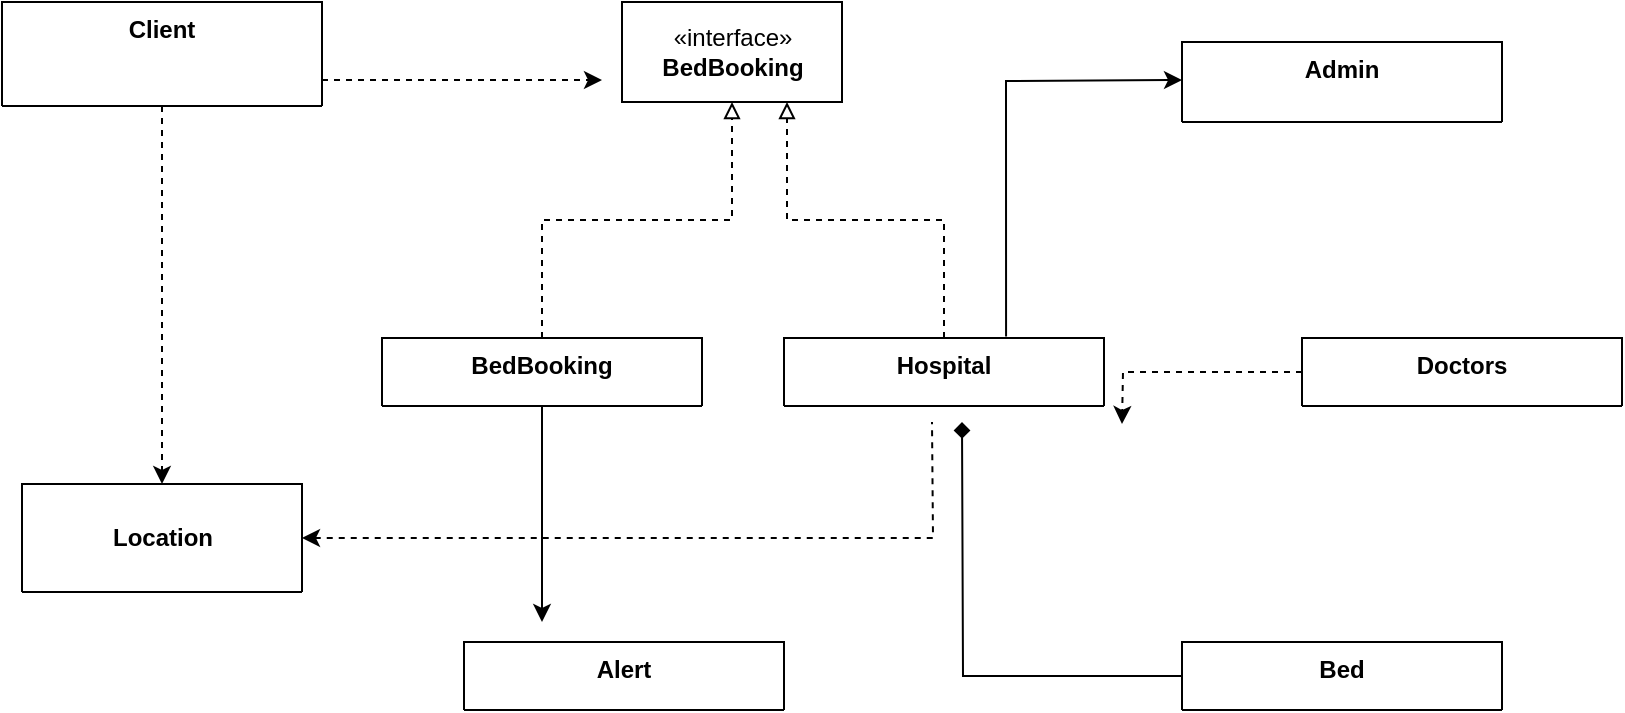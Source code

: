 <mxfile version="14.5.10" type="device"><diagram id="C5RBs43oDa-KdzZeNtuy" name="Page-1"><mxGraphModel dx="868" dy="451" grid="1" gridSize="10" guides="1" tooltips="1" connect="1" arrows="1" fold="1" page="1" pageScale="1" pageWidth="827" pageHeight="1169" math="0" shadow="0"><root><mxCell id="WIyWlLk6GJQsqaUBKTNV-0"/><mxCell id="WIyWlLk6GJQsqaUBKTNV-1" parent="WIyWlLk6GJQsqaUBKTNV-0"/><mxCell id="WtTsgETV97rrSUsiiY2c-38" style="edgeStyle=orthogonalEdgeStyle;rounded=0;orthogonalLoop=1;jettySize=auto;html=1;endArrow=classic;endFill=1;entryX=0.5;entryY=0;entryDx=0;entryDy=0;dashed=1;" edge="1" parent="WIyWlLk6GJQsqaUBKTNV-1" source="WtTsgETV97rrSUsiiY2c-0" target="WtTsgETV97rrSUsiiY2c-16"><mxGeometry relative="1" as="geometry"><mxPoint x="90" y="240" as="targetPoint"/></mxGeometry></mxCell><mxCell id="WtTsgETV97rrSUsiiY2c-0" value="Client" style="swimlane;fontStyle=1;align=center;verticalAlign=top;childLayout=stackLayout;horizontal=1;startSize=52;horizontalStack=0;resizeParent=1;resizeParentMax=0;resizeLast=0;collapsible=1;marginBottom=0;" vertex="1" parent="WIyWlLk6GJQsqaUBKTNV-1"><mxGeometry x="10" y="80" width="160" height="52" as="geometry"/></mxCell><mxCell id="WtTsgETV97rrSUsiiY2c-35" style="edgeStyle=orthogonalEdgeStyle;rounded=0;orthogonalLoop=1;jettySize=auto;html=1;entryX=0.5;entryY=1;entryDx=0;entryDy=0;dashed=1;endArrow=block;endFill=0;" edge="1" parent="WIyWlLk6GJQsqaUBKTNV-1" source="WtTsgETV97rrSUsiiY2c-4" target="WtTsgETV97rrSUsiiY2c-8"><mxGeometry relative="1" as="geometry"/></mxCell><mxCell id="WtTsgETV97rrSUsiiY2c-39" style="edgeStyle=orthogonalEdgeStyle;rounded=0;orthogonalLoop=1;jettySize=auto;html=1;endArrow=classic;endFill=1;" edge="1" parent="WIyWlLk6GJQsqaUBKTNV-1" source="WtTsgETV97rrSUsiiY2c-4"><mxGeometry relative="1" as="geometry"><mxPoint x="280" y="390" as="targetPoint"/></mxGeometry></mxCell><mxCell id="WtTsgETV97rrSUsiiY2c-4" value="BedBooking" style="swimlane;fontStyle=1;align=center;verticalAlign=top;childLayout=stackLayout;horizontal=1;startSize=34;horizontalStack=0;resizeParent=1;resizeParentMax=0;resizeLast=0;collapsible=1;marginBottom=0;" vertex="1" parent="WIyWlLk6GJQsqaUBKTNV-1"><mxGeometry x="200" y="248" width="160" height="34" as="geometry"/></mxCell><mxCell id="WtTsgETV97rrSUsiiY2c-8" value="«interface»&lt;br&gt;&lt;b&gt;BedBooking&lt;/b&gt;" style="html=1;" vertex="1" parent="WIyWlLk6GJQsqaUBKTNV-1"><mxGeometry x="320" y="80" width="110" height="50" as="geometry"/></mxCell><mxCell id="WtTsgETV97rrSUsiiY2c-36" style="edgeStyle=orthogonalEdgeStyle;rounded=0;orthogonalLoop=1;jettySize=auto;html=1;dashed=1;endArrow=block;endFill=0;entryX=0.75;entryY=1;entryDx=0;entryDy=0;" edge="1" parent="WIyWlLk6GJQsqaUBKTNV-1" source="WtTsgETV97rrSUsiiY2c-12" target="WtTsgETV97rrSUsiiY2c-8"><mxGeometry relative="1" as="geometry"><mxPoint x="400" y="170" as="targetPoint"/></mxGeometry></mxCell><mxCell id="WtTsgETV97rrSUsiiY2c-12" value="Hospital" style="swimlane;fontStyle=1;align=center;verticalAlign=top;childLayout=stackLayout;horizontal=1;startSize=34;horizontalStack=0;resizeParent=1;resizeParentMax=0;resizeLast=0;collapsible=1;marginBottom=0;" vertex="1" parent="WIyWlLk6GJQsqaUBKTNV-1"><mxGeometry x="401" y="248" width="160" height="34" as="geometry"/></mxCell><mxCell id="WtTsgETV97rrSUsiiY2c-47" style="edgeStyle=orthogonalEdgeStyle;rounded=0;orthogonalLoop=1;jettySize=auto;html=1;startArrow=classic;startFill=1;endArrow=none;endFill=0;dashed=1;" edge="1" parent="WIyWlLk6GJQsqaUBKTNV-1" source="WtTsgETV97rrSUsiiY2c-16"><mxGeometry relative="1" as="geometry"><mxPoint x="475" y="290" as="targetPoint"/></mxGeometry></mxCell><mxCell id="WtTsgETV97rrSUsiiY2c-16" value="Location" style="swimlane;fontStyle=1;align=center;verticalAlign=middle;childLayout=stackLayout;horizontal=1;startSize=54;horizontalStack=0;resizeParent=1;resizeParentMax=0;resizeLast=0;collapsible=0;marginBottom=0;html=1;" vertex="1" parent="WIyWlLk6GJQsqaUBKTNV-1"><mxGeometry x="20" y="321" width="140" height="54" as="geometry"/></mxCell><mxCell id="WtTsgETV97rrSUsiiY2c-41" style="edgeStyle=orthogonalEdgeStyle;rounded=0;orthogonalLoop=1;jettySize=auto;html=1;endArrow=classic;endFill=1;dashed=1;" edge="1" parent="WIyWlLk6GJQsqaUBKTNV-1" source="WtTsgETV97rrSUsiiY2c-19"><mxGeometry relative="1" as="geometry"><mxPoint x="570" y="291" as="targetPoint"/></mxGeometry></mxCell><mxCell id="WtTsgETV97rrSUsiiY2c-19" value="Doctors" style="swimlane;fontStyle=1;align=center;verticalAlign=top;childLayout=stackLayout;horizontal=1;startSize=34;horizontalStack=0;resizeParent=1;resizeParentMax=0;resizeLast=0;collapsible=1;marginBottom=0;" vertex="1" parent="WIyWlLk6GJQsqaUBKTNV-1"><mxGeometry x="660" y="248" width="160" height="34" as="geometry"/></mxCell><mxCell id="WtTsgETV97rrSUsiiY2c-40" style="edgeStyle=orthogonalEdgeStyle;rounded=0;orthogonalLoop=1;jettySize=auto;html=1;endArrow=diamond;endFill=1;" edge="1" parent="WIyWlLk6GJQsqaUBKTNV-1" source="WtTsgETV97rrSUsiiY2c-23"><mxGeometry relative="1" as="geometry"><mxPoint x="490" y="290" as="targetPoint"/></mxGeometry></mxCell><mxCell id="WtTsgETV97rrSUsiiY2c-23" value="Bed" style="swimlane;fontStyle=1;align=center;verticalAlign=top;childLayout=stackLayout;horizontal=1;startSize=34;horizontalStack=0;resizeParent=1;resizeParentMax=0;resizeLast=0;collapsible=1;marginBottom=0;" vertex="1" parent="WIyWlLk6GJQsqaUBKTNV-1"><mxGeometry x="600" y="400" width="160" height="34" as="geometry"/></mxCell><mxCell id="WtTsgETV97rrSUsiiY2c-27" value="Alert" style="swimlane;fontStyle=1;align=center;verticalAlign=top;childLayout=stackLayout;horizontal=1;startSize=34;horizontalStack=0;resizeParent=1;resizeParentMax=0;resizeLast=0;collapsible=1;marginBottom=0;" vertex="1" parent="WIyWlLk6GJQsqaUBKTNV-1"><mxGeometry x="241" y="400" width="160" height="34" as="geometry"/></mxCell><mxCell id="WtTsgETV97rrSUsiiY2c-31" value="Admin" style="swimlane;fontStyle=1;align=center;verticalAlign=top;childLayout=stackLayout;horizontal=1;startSize=40;horizontalStack=0;resizeParent=1;resizeParentMax=0;resizeLast=0;collapsible=1;marginBottom=0;" vertex="1" parent="WIyWlLk6GJQsqaUBKTNV-1"><mxGeometry x="600" y="100" width="160" height="40" as="geometry"/></mxCell><mxCell id="WtTsgETV97rrSUsiiY2c-37" style="edgeStyle=orthogonalEdgeStyle;rounded=0;orthogonalLoop=1;jettySize=auto;html=1;endArrow=classic;endFill=1;dashed=1;" edge="1" parent="WIyWlLk6GJQsqaUBKTNV-1"><mxGeometry relative="1" as="geometry"><mxPoint x="310" y="119" as="targetPoint"/><mxPoint x="170" y="119" as="sourcePoint"/></mxGeometry></mxCell><mxCell id="WtTsgETV97rrSUsiiY2c-45" style="edgeStyle=orthogonalEdgeStyle;rounded=0;orthogonalLoop=1;jettySize=auto;html=1;endArrow=none;endFill=0;startArrow=classic;startFill=1;entryX=0.694;entryY=-0.023;entryDx=0;entryDy=0;entryPerimeter=0;" edge="1" parent="WIyWlLk6GJQsqaUBKTNV-1" target="WtTsgETV97rrSUsiiY2c-12"><mxGeometry relative="1" as="geometry"><mxPoint x="510" y="240" as="targetPoint"/><mxPoint x="600" y="119" as="sourcePoint"/></mxGeometry></mxCell></root></mxGraphModel></diagram></mxfile>